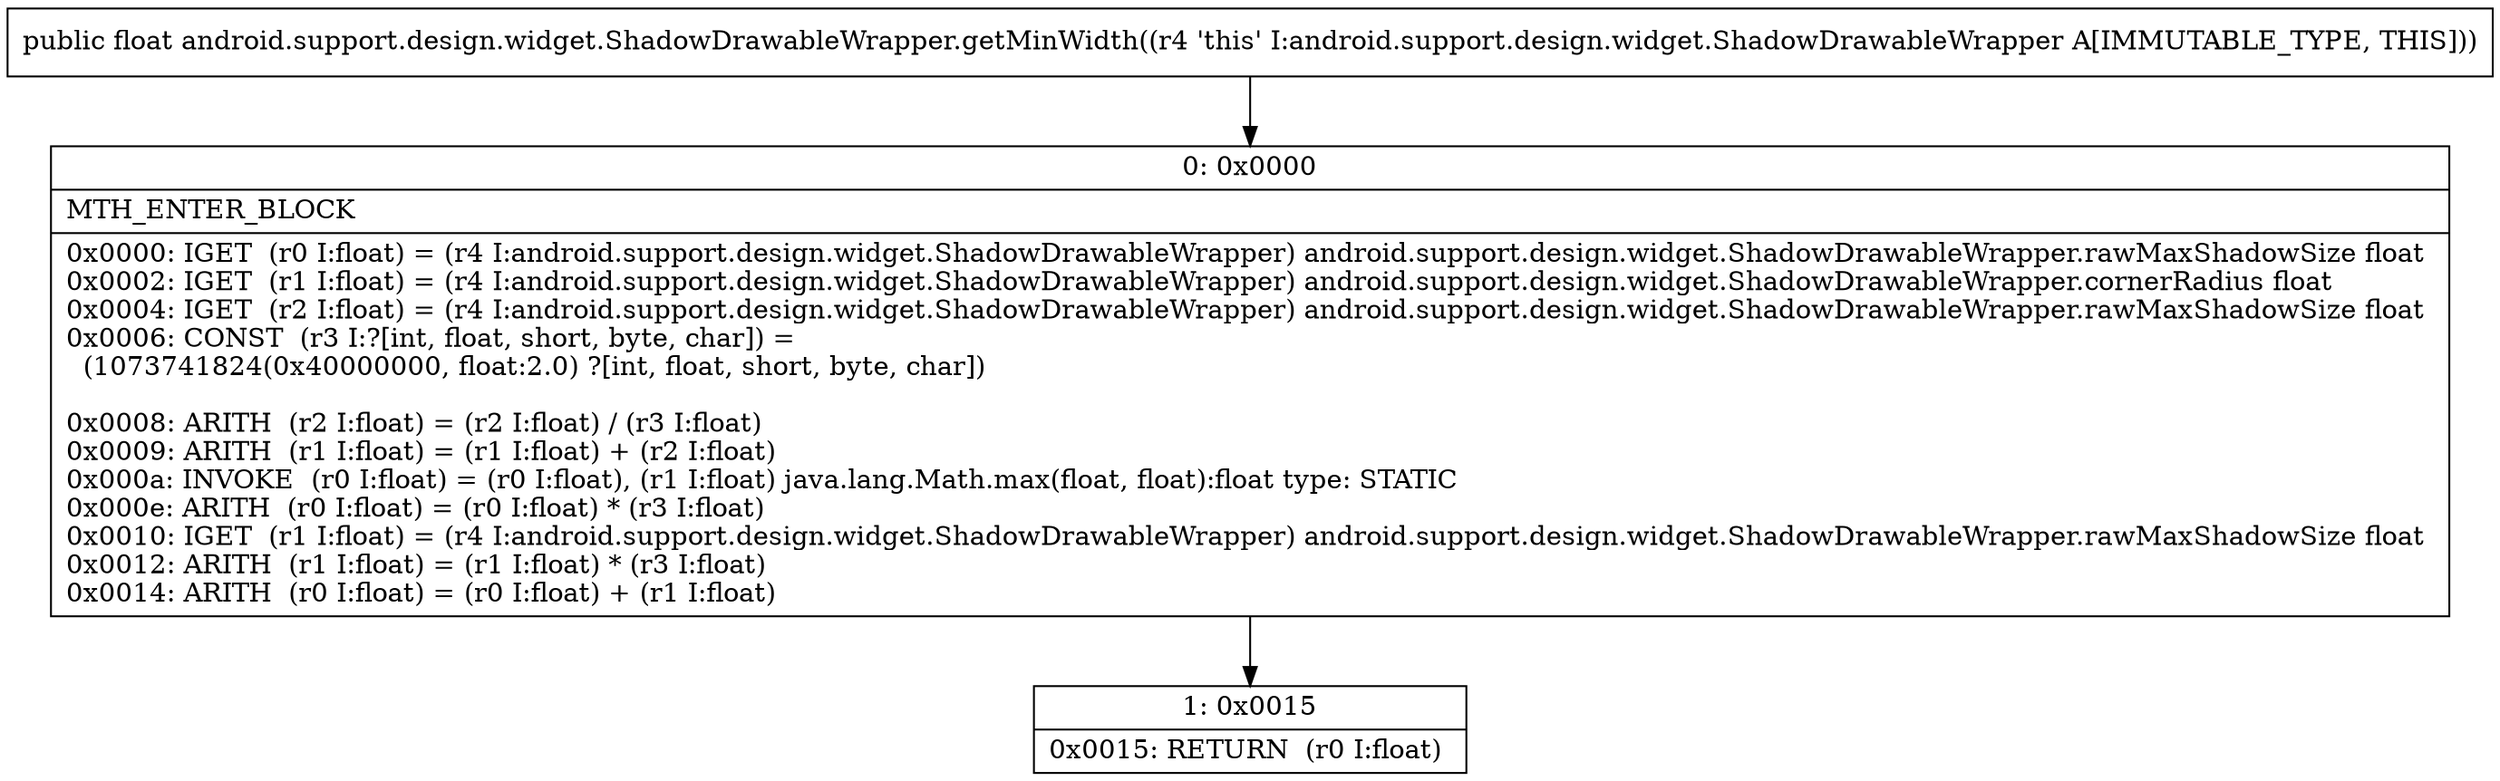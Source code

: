 digraph "CFG forandroid.support.design.widget.ShadowDrawableWrapper.getMinWidth()F" {
Node_0 [shape=record,label="{0\:\ 0x0000|MTH_ENTER_BLOCK\l|0x0000: IGET  (r0 I:float) = (r4 I:android.support.design.widget.ShadowDrawableWrapper) android.support.design.widget.ShadowDrawableWrapper.rawMaxShadowSize float \l0x0002: IGET  (r1 I:float) = (r4 I:android.support.design.widget.ShadowDrawableWrapper) android.support.design.widget.ShadowDrawableWrapper.cornerRadius float \l0x0004: IGET  (r2 I:float) = (r4 I:android.support.design.widget.ShadowDrawableWrapper) android.support.design.widget.ShadowDrawableWrapper.rawMaxShadowSize float \l0x0006: CONST  (r3 I:?[int, float, short, byte, char]) = \l  (1073741824(0x40000000, float:2.0) ?[int, float, short, byte, char])\l \l0x0008: ARITH  (r2 I:float) = (r2 I:float) \/ (r3 I:float) \l0x0009: ARITH  (r1 I:float) = (r1 I:float) + (r2 I:float) \l0x000a: INVOKE  (r0 I:float) = (r0 I:float), (r1 I:float) java.lang.Math.max(float, float):float type: STATIC \l0x000e: ARITH  (r0 I:float) = (r0 I:float) * (r3 I:float) \l0x0010: IGET  (r1 I:float) = (r4 I:android.support.design.widget.ShadowDrawableWrapper) android.support.design.widget.ShadowDrawableWrapper.rawMaxShadowSize float \l0x0012: ARITH  (r1 I:float) = (r1 I:float) * (r3 I:float) \l0x0014: ARITH  (r0 I:float) = (r0 I:float) + (r1 I:float) \l}"];
Node_1 [shape=record,label="{1\:\ 0x0015|0x0015: RETURN  (r0 I:float) \l}"];
MethodNode[shape=record,label="{public float android.support.design.widget.ShadowDrawableWrapper.getMinWidth((r4 'this' I:android.support.design.widget.ShadowDrawableWrapper A[IMMUTABLE_TYPE, THIS])) }"];
MethodNode -> Node_0;
Node_0 -> Node_1;
}

